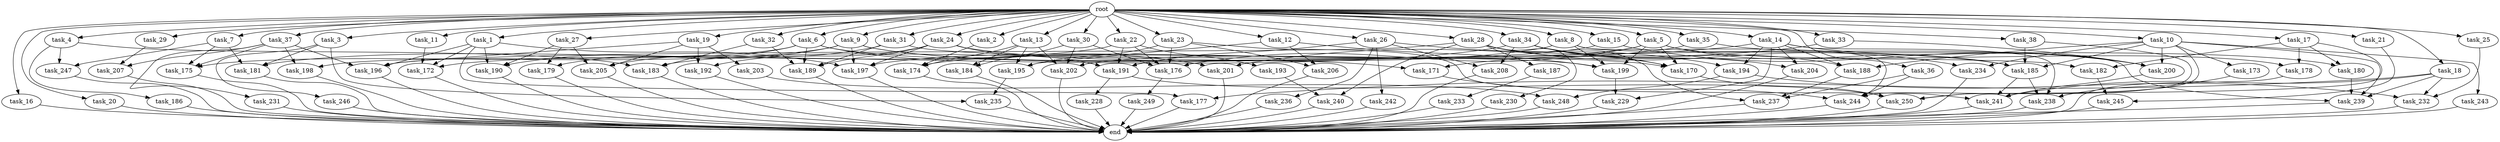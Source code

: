 digraph G {
  root [size="0.000000"];
  task_1 [size="1024.000000"];
  task_2 [size="1024.000000"];
  task_3 [size="1024.000000"];
  task_4 [size="1024.000000"];
  task_5 [size="1024.000000"];
  task_6 [size="1024.000000"];
  task_7 [size="1024.000000"];
  task_8 [size="1024.000000"];
  task_9 [size="1024.000000"];
  task_10 [size="1024.000000"];
  task_11 [size="1024.000000"];
  task_12 [size="1024.000000"];
  task_13 [size="1024.000000"];
  task_14 [size="1024.000000"];
  task_15 [size="1024.000000"];
  task_16 [size="1024.000000"];
  task_17 [size="1024.000000"];
  task_18 [size="1024.000000"];
  task_19 [size="1024.000000"];
  task_20 [size="1024.000000"];
  task_21 [size="1024.000000"];
  task_22 [size="1024.000000"];
  task_23 [size="1024.000000"];
  task_24 [size="1024.000000"];
  task_25 [size="1024.000000"];
  task_26 [size="1024.000000"];
  task_27 [size="1024.000000"];
  task_28 [size="1024.000000"];
  task_29 [size="1024.000000"];
  task_30 [size="1024.000000"];
  task_31 [size="1024.000000"];
  task_32 [size="1024.000000"];
  task_33 [size="1024.000000"];
  task_34 [size="1024.000000"];
  task_35 [size="1024.000000"];
  task_36 [size="1024.000000"];
  task_37 [size="1024.000000"];
  task_38 [size="1024.000000"];
  task_170 [size="1125281431552.000000"];
  task_171 [size="970662608896.000000"];
  task_172 [size="773094113280.000000"];
  task_173 [size="858993459200.000000"];
  task_174 [size="2138893713408.000000"];
  task_175 [size="1692217114624.000000"];
  task_176 [size="1417339207680.000000"];
  task_177 [size="764504178688.000000"];
  task_178 [size="292057776128.000000"];
  task_179 [size="1099511627776.000000"];
  task_180 [size="292057776128.000000"];
  task_181 [size="1795296329728.000000"];
  task_182 [size="292057776128.000000"];
  task_183 [size="1151051235328.000000"];
  task_184 [size="893353197568.000000"];
  task_185 [size="1984274890752.000000"];
  task_186 [size="214748364800.000000"];
  task_187 [size="77309411328.000000"];
  task_188 [size="1855425871872.000000"];
  task_189 [size="2319282339840.000000"];
  task_190 [size="1460288880640.000000"];
  task_191 [size="1632087572480.000000"];
  task_192 [size="773094113280.000000"];
  task_193 [size="858993459200.000000"];
  task_194 [size="936302870528.000000"];
  task_195 [size="1717986918400.000000"];
  task_196 [size="506806140928.000000"];
  task_197 [size="1821066133504.000000"];
  task_198 [size="687194767360.000000"];
  task_199 [size="1537598291968.000000"];
  task_200 [size="2997887172608.000000"];
  task_201 [size="1408749273088.000000"];
  task_202 [size="1108101562368.000000"];
  task_203 [size="77309411328.000000"];
  task_204 [size="996432412672.000000"];
  task_205 [size="841813590016.000000"];
  task_206 [size="858993459200.000000"];
  task_207 [size="171798691840.000000"];
  task_208 [size="214748364800.000000"];
  task_228 [size="309237645312.000000"];
  task_229 [size="996432412672.000000"];
  task_230 [size="77309411328.000000"];
  task_231 [size="137438953472.000000"];
  task_232 [size="2104533975040.000000"];
  task_233 [size="137438953472.000000"];
  task_234 [size="936302870528.000000"];
  task_235 [size="214748364800.000000"];
  task_236 [size="77309411328.000000"];
  task_237 [size="249108103168.000000"];
  task_238 [size="2138893713408.000000"];
  task_239 [size="1906965479424.000000"];
  task_240 [size="111669149696.000000"];
  task_241 [size="1314259992576.000000"];
  task_242 [size="77309411328.000000"];
  task_243 [size="858993459200.000000"];
  task_244 [size="566935683072.000000"];
  task_245 [size="386547056640.000000"];
  task_246 [size="77309411328.000000"];
  task_247 [size="1073741824000.000000"];
  task_248 [size="730144440320.000000"];
  task_249 [size="137438953472.000000"];
  task_250 [size="1460288880640.000000"];
  end [size="0.000000"];

  root -> task_1 [size="1.000000"];
  root -> task_2 [size="1.000000"];
  root -> task_3 [size="1.000000"];
  root -> task_4 [size="1.000000"];
  root -> task_5 [size="1.000000"];
  root -> task_6 [size="1.000000"];
  root -> task_7 [size="1.000000"];
  root -> task_8 [size="1.000000"];
  root -> task_9 [size="1.000000"];
  root -> task_10 [size="1.000000"];
  root -> task_11 [size="1.000000"];
  root -> task_12 [size="1.000000"];
  root -> task_13 [size="1.000000"];
  root -> task_14 [size="1.000000"];
  root -> task_15 [size="1.000000"];
  root -> task_16 [size="1.000000"];
  root -> task_17 [size="1.000000"];
  root -> task_18 [size="1.000000"];
  root -> task_19 [size="1.000000"];
  root -> task_20 [size="1.000000"];
  root -> task_21 [size="1.000000"];
  root -> task_22 [size="1.000000"];
  root -> task_23 [size="1.000000"];
  root -> task_24 [size="1.000000"];
  root -> task_25 [size="1.000000"];
  root -> task_26 [size="1.000000"];
  root -> task_27 [size="1.000000"];
  root -> task_28 [size="1.000000"];
  root -> task_29 [size="1.000000"];
  root -> task_30 [size="1.000000"];
  root -> task_31 [size="1.000000"];
  root -> task_32 [size="1.000000"];
  root -> task_33 [size="1.000000"];
  root -> task_34 [size="1.000000"];
  root -> task_35 [size="1.000000"];
  root -> task_36 [size="1.000000"];
  root -> task_37 [size="1.000000"];
  root -> task_38 [size="1.000000"];
  task_1 -> task_172 [size="209715200.000000"];
  task_1 -> task_177 [size="209715200.000000"];
  task_1 -> task_190 [size="209715200.000000"];
  task_1 -> task_196 [size="209715200.000000"];
  task_1 -> task_197 [size="209715200.000000"];
  task_2 -> task_174 [size="411041792.000000"];
  task_3 -> task_181 [size="75497472.000000"];
  task_3 -> task_235 [size="75497472.000000"];
  task_3 -> task_246 [size="75497472.000000"];
  task_4 -> task_183 [size="209715200.000000"];
  task_4 -> task_186 [size="209715200.000000"];
  task_4 -> task_247 [size="209715200.000000"];
  task_5 -> task_170 [size="209715200.000000"];
  task_5 -> task_176 [size="209715200.000000"];
  task_5 -> task_178 [size="209715200.000000"];
  task_5 -> task_185 [size="209715200.000000"];
  task_5 -> task_199 [size="209715200.000000"];
  task_5 -> task_202 [size="209715200.000000"];
  task_6 -> task_171 [size="536870912.000000"];
  task_6 -> task_179 [size="536870912.000000"];
  task_6 -> task_189 [size="536870912.000000"];
  task_6 -> task_198 [size="536870912.000000"];
  task_6 -> task_201 [size="536870912.000000"];
  task_7 -> task_175 [size="838860800.000000"];
  task_7 -> task_181 [size="838860800.000000"];
  task_7 -> task_247 [size="838860800.000000"];
  task_8 -> task_183 [size="75497472.000000"];
  task_8 -> task_199 [size="75497472.000000"];
  task_8 -> task_239 [size="75497472.000000"];
  task_8 -> task_244 [size="75497472.000000"];
  task_9 -> task_170 [size="679477248.000000"];
  task_9 -> task_175 [size="679477248.000000"];
  task_9 -> task_190 [size="679477248.000000"];
  task_9 -> task_197 [size="679477248.000000"];
  task_9 -> task_199 [size="679477248.000000"];
  task_10 -> task_173 [size="838860800.000000"];
  task_10 -> task_185 [size="838860800.000000"];
  task_10 -> task_188 [size="838860800.000000"];
  task_10 -> task_200 [size="838860800.000000"];
  task_10 -> task_234 [size="838860800.000000"];
  task_10 -> task_239 [size="838860800.000000"];
  task_10 -> task_243 [size="838860800.000000"];
  task_10 -> task_250 [size="838860800.000000"];
  task_11 -> task_172 [size="411041792.000000"];
  task_12 -> task_195 [size="536870912.000000"];
  task_12 -> task_199 [size="536870912.000000"];
  task_12 -> task_206 [size="536870912.000000"];
  task_13 -> task_174 [size="838860800.000000"];
  task_13 -> task_184 [size="838860800.000000"];
  task_13 -> task_195 [size="838860800.000000"];
  task_13 -> task_202 [size="838860800.000000"];
  task_14 -> task_188 [size="838860800.000000"];
  task_14 -> task_194 [size="838860800.000000"];
  task_14 -> task_200 [size="838860800.000000"];
  task_14 -> task_201 [size="838860800.000000"];
  task_14 -> task_204 [size="838860800.000000"];
  task_14 -> task_229 [size="838860800.000000"];
  task_14 -> task_238 [size="838860800.000000"];
  task_15 -> task_174 [size="838860800.000000"];
  task_15 -> task_200 [size="838860800.000000"];
  task_16 -> end [size="1.000000"];
  task_17 -> task_178 [size="75497472.000000"];
  task_17 -> task_180 [size="75497472.000000"];
  task_17 -> task_182 [size="75497472.000000"];
  task_17 -> task_250 [size="75497472.000000"];
  task_18 -> task_177 [size="536870912.000000"];
  task_18 -> task_232 [size="536870912.000000"];
  task_18 -> task_239 [size="536870912.000000"];
  task_18 -> task_241 [size="536870912.000000"];
  task_19 -> task_192 [size="75497472.000000"];
  task_19 -> task_196 [size="75497472.000000"];
  task_19 -> task_203 [size="75497472.000000"];
  task_19 -> task_205 [size="75497472.000000"];
  task_20 -> end [size="1.000000"];
  task_21 -> task_245 [size="301989888.000000"];
  task_22 -> task_176 [size="838860800.000000"];
  task_22 -> task_181 [size="838860800.000000"];
  task_22 -> task_191 [size="838860800.000000"];
  task_22 -> task_193 [size="838860800.000000"];
  task_23 -> task_176 [size="301989888.000000"];
  task_23 -> task_195 [size="301989888.000000"];
  task_23 -> task_206 [size="301989888.000000"];
  task_23 -> task_241 [size="301989888.000000"];
  task_24 -> task_185 [size="679477248.000000"];
  task_24 -> task_189 [size="679477248.000000"];
  task_24 -> task_191 [size="679477248.000000"];
  task_24 -> task_192 [size="679477248.000000"];
  task_24 -> task_197 [size="679477248.000000"];
  task_25 -> task_232 [size="838860800.000000"];
  task_26 -> task_191 [size="75497472.000000"];
  task_26 -> task_194 [size="75497472.000000"];
  task_26 -> task_208 [size="75497472.000000"];
  task_26 -> task_236 [size="75497472.000000"];
  task_26 -> task_242 [size="75497472.000000"];
  task_27 -> task_179 [size="536870912.000000"];
  task_27 -> task_190 [size="536870912.000000"];
  task_27 -> task_205 [size="536870912.000000"];
  task_28 -> task_170 [size="75497472.000000"];
  task_28 -> task_187 [size="75497472.000000"];
  task_28 -> task_196 [size="75497472.000000"];
  task_28 -> task_230 [size="75497472.000000"];
  task_28 -> task_234 [size="75497472.000000"];
  task_28 -> task_237 [size="75497472.000000"];
  task_28 -> task_240 [size="75497472.000000"];
  task_29 -> task_207 [size="33554432.000000"];
  task_30 -> task_176 [size="33554432.000000"];
  task_30 -> task_184 [size="33554432.000000"];
  task_30 -> task_202 [size="33554432.000000"];
  task_31 -> task_182 [size="209715200.000000"];
  task_31 -> task_189 [size="209715200.000000"];
  task_31 -> task_205 [size="209715200.000000"];
  task_32 -> task_183 [size="838860800.000000"];
  task_32 -> task_189 [size="838860800.000000"];
  task_33 -> task_171 [size="411041792.000000"];
  task_33 -> task_200 [size="411041792.000000"];
  task_34 -> task_170 [size="134217728.000000"];
  task_34 -> task_172 [size="134217728.000000"];
  task_34 -> task_188 [size="134217728.000000"];
  task_34 -> task_204 [size="134217728.000000"];
  task_34 -> task_208 [size="134217728.000000"];
  task_35 -> task_180 [size="209715200.000000"];
  task_35 -> task_197 [size="209715200.000000"];
  task_36 -> task_237 [size="134217728.000000"];
  task_36 -> task_244 [size="134217728.000000"];
  task_37 -> task_175 [size="134217728.000000"];
  task_37 -> task_196 [size="134217728.000000"];
  task_37 -> task_198 [size="134217728.000000"];
  task_37 -> task_207 [size="134217728.000000"];
  task_37 -> task_231 [size="134217728.000000"];
  task_38 -> task_185 [size="209715200.000000"];
  task_38 -> task_244 [size="209715200.000000"];
  task_170 -> task_250 [size="209715200.000000"];
  task_171 -> task_244 [size="134217728.000000"];
  task_172 -> end [size="1.000000"];
  task_173 -> task_238 [size="838860800.000000"];
  task_174 -> end [size="1.000000"];
  task_175 -> end [size="1.000000"];
  task_176 -> task_249 [size="134217728.000000"];
  task_177 -> end [size="1.000000"];
  task_178 -> end [size="1.000000"];
  task_179 -> end [size="1.000000"];
  task_180 -> task_239 [size="411041792.000000"];
  task_181 -> end [size="1.000000"];
  task_182 -> task_245 [size="75497472.000000"];
  task_183 -> end [size="1.000000"];
  task_184 -> end [size="1.000000"];
  task_185 -> task_238 [size="411041792.000000"];
  task_185 -> task_241 [size="411041792.000000"];
  task_186 -> end [size="1.000000"];
  task_187 -> task_233 [size="134217728.000000"];
  task_188 -> task_237 [size="33554432.000000"];
  task_189 -> end [size="1.000000"];
  task_190 -> end [size="1.000000"];
  task_191 -> task_228 [size="301989888.000000"];
  task_191 -> task_250 [size="301989888.000000"];
  task_192 -> end [size="1.000000"];
  task_193 -> task_240 [size="33554432.000000"];
  task_194 -> task_232 [size="679477248.000000"];
  task_194 -> task_248 [size="679477248.000000"];
  task_195 -> task_235 [size="134217728.000000"];
  task_196 -> end [size="1.000000"];
  task_197 -> end [size="1.000000"];
  task_198 -> end [size="1.000000"];
  task_199 -> task_229 [size="134217728.000000"];
  task_200 -> task_241 [size="33554432.000000"];
  task_201 -> end [size="1.000000"];
  task_202 -> end [size="1.000000"];
  task_203 -> task_248 [size="33554432.000000"];
  task_204 -> end [size="1.000000"];
  task_205 -> end [size="1.000000"];
  task_206 -> end [size="1.000000"];
  task_207 -> end [size="1.000000"];
  task_208 -> end [size="1.000000"];
  task_228 -> end [size="1.000000"];
  task_229 -> end [size="1.000000"];
  task_230 -> end [size="1.000000"];
  task_231 -> end [size="1.000000"];
  task_232 -> end [size="1.000000"];
  task_233 -> end [size="1.000000"];
  task_234 -> end [size="1.000000"];
  task_235 -> end [size="1.000000"];
  task_236 -> end [size="1.000000"];
  task_237 -> end [size="1.000000"];
  task_238 -> end [size="1.000000"];
  task_239 -> end [size="1.000000"];
  task_240 -> end [size="1.000000"];
  task_241 -> end [size="1.000000"];
  task_242 -> end [size="1.000000"];
  task_243 -> end [size="1.000000"];
  task_244 -> end [size="1.000000"];
  task_245 -> end [size="1.000000"];
  task_246 -> end [size="1.000000"];
  task_247 -> end [size="1.000000"];
  task_248 -> end [size="1.000000"];
  task_249 -> end [size="1.000000"];
  task_250 -> end [size="1.000000"];
}

